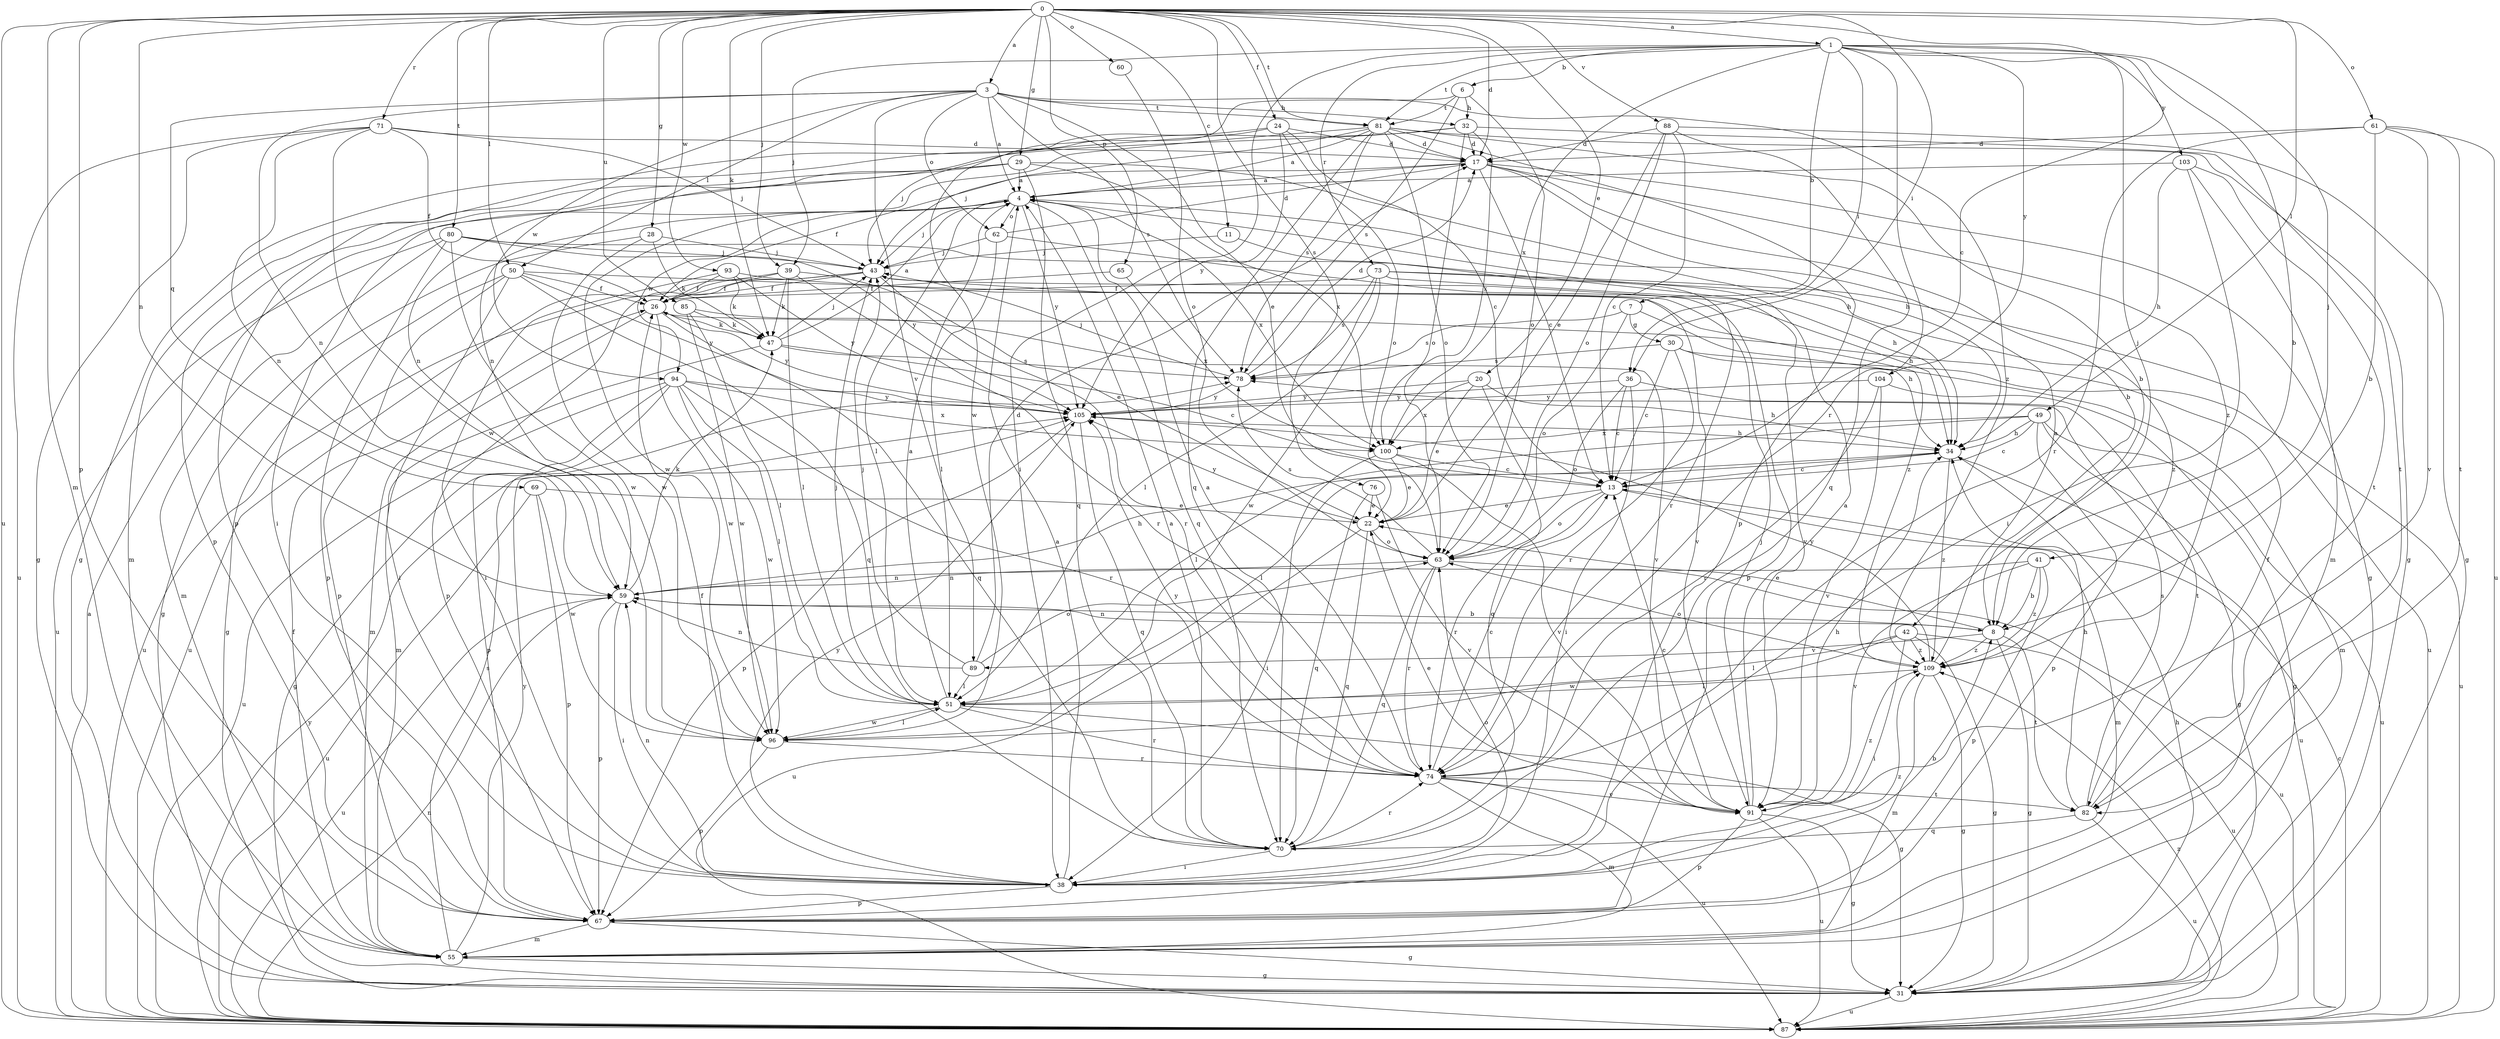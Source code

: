 strict digraph  {
0;
1;
3;
4;
6;
7;
8;
11;
13;
17;
20;
22;
24;
26;
28;
29;
30;
31;
32;
34;
36;
38;
39;
41;
42;
43;
47;
49;
50;
51;
55;
59;
60;
61;
62;
63;
65;
67;
69;
70;
71;
73;
74;
76;
78;
80;
81;
82;
85;
87;
88;
89;
91;
93;
94;
96;
100;
103;
104;
105;
109;
0 -> 1  [label=a];
0 -> 3  [label=a];
0 -> 11  [label=c];
0 -> 13  [label=c];
0 -> 17  [label=d];
0 -> 20  [label=e];
0 -> 24  [label=f];
0 -> 28  [label=g];
0 -> 29  [label=g];
0 -> 36  [label=i];
0 -> 39  [label=j];
0 -> 47  [label=k];
0 -> 49  [label=l];
0 -> 50  [label=l];
0 -> 55  [label=m];
0 -> 59  [label=n];
0 -> 60  [label=o];
0 -> 61  [label=o];
0 -> 65  [label=p];
0 -> 67  [label=p];
0 -> 71  [label=r];
0 -> 76  [label=s];
0 -> 80  [label=t];
0 -> 81  [label=t];
0 -> 85  [label=u];
0 -> 87  [label=u];
0 -> 88  [label=v];
0 -> 93  [label=w];
1 -> 6  [label=b];
1 -> 7  [label=b];
1 -> 8  [label=b];
1 -> 36  [label=i];
1 -> 38  [label=i];
1 -> 39  [label=j];
1 -> 41  [label=j];
1 -> 42  [label=j];
1 -> 73  [label=r];
1 -> 74  [label=r];
1 -> 81  [label=t];
1 -> 100  [label=x];
1 -> 103  [label=y];
1 -> 104  [label=y];
3 -> 4  [label=a];
3 -> 22  [label=e];
3 -> 32  [label=h];
3 -> 50  [label=l];
3 -> 59  [label=n];
3 -> 62  [label=o];
3 -> 69  [label=q];
3 -> 78  [label=s];
3 -> 81  [label=t];
3 -> 89  [label=v];
3 -> 94  [label=w];
3 -> 109  [label=z];
4 -> 43  [label=j];
4 -> 51  [label=l];
4 -> 62  [label=o];
4 -> 70  [label=q];
4 -> 94  [label=w];
4 -> 96  [label=w];
4 -> 100  [label=x];
4 -> 105  [label=y];
6 -> 32  [label=h];
6 -> 63  [label=o];
6 -> 78  [label=s];
6 -> 81  [label=t];
6 -> 96  [label=w];
7 -> 30  [label=g];
7 -> 34  [label=h];
7 -> 63  [label=o];
7 -> 78  [label=s];
8 -> 22  [label=e];
8 -> 31  [label=g];
8 -> 59  [label=n];
8 -> 82  [label=t];
8 -> 89  [label=v];
8 -> 109  [label=z];
11 -> 43  [label=j];
11 -> 74  [label=r];
13 -> 22  [label=e];
13 -> 55  [label=m];
13 -> 63  [label=o];
13 -> 74  [label=r];
17 -> 4  [label=a];
17 -> 8  [label=b];
17 -> 13  [label=c];
17 -> 26  [label=f];
17 -> 31  [label=g];
17 -> 34  [label=h];
17 -> 109  [label=z];
20 -> 22  [label=e];
20 -> 34  [label=h];
20 -> 70  [label=q];
20 -> 100  [label=x];
20 -> 105  [label=y];
22 -> 63  [label=o];
22 -> 70  [label=q];
22 -> 87  [label=u];
22 -> 105  [label=y];
24 -> 13  [label=c];
24 -> 17  [label=d];
24 -> 43  [label=j];
24 -> 63  [label=o];
24 -> 67  [label=p];
24 -> 105  [label=y];
26 -> 47  [label=k];
26 -> 55  [label=m];
26 -> 70  [label=q];
26 -> 96  [label=w];
26 -> 105  [label=y];
28 -> 31  [label=g];
28 -> 43  [label=j];
28 -> 47  [label=k];
28 -> 96  [label=w];
29 -> 4  [label=a];
29 -> 34  [label=h];
29 -> 38  [label=i];
29 -> 55  [label=m];
29 -> 67  [label=p];
29 -> 70  [label=q];
29 -> 100  [label=x];
30 -> 13  [label=c];
30 -> 55  [label=m];
30 -> 74  [label=r];
30 -> 78  [label=s];
30 -> 87  [label=u];
31 -> 34  [label=h];
31 -> 87  [label=u];
32 -> 17  [label=d];
32 -> 31  [label=g];
32 -> 59  [label=n];
32 -> 63  [label=o];
32 -> 82  [label=t];
32 -> 100  [label=x];
34 -> 13  [label=c];
34 -> 51  [label=l];
34 -> 87  [label=u];
34 -> 109  [label=z];
36 -> 13  [label=c];
36 -> 38  [label=i];
36 -> 63  [label=o];
36 -> 82  [label=t];
36 -> 105  [label=y];
38 -> 4  [label=a];
38 -> 8  [label=b];
38 -> 26  [label=f];
38 -> 59  [label=n];
38 -> 63  [label=o];
38 -> 67  [label=p];
38 -> 105  [label=y];
38 -> 109  [label=z];
39 -> 22  [label=e];
39 -> 26  [label=f];
39 -> 47  [label=k];
39 -> 51  [label=l];
39 -> 74  [label=r];
39 -> 87  [label=u];
41 -> 8  [label=b];
41 -> 59  [label=n];
41 -> 67  [label=p];
41 -> 91  [label=v];
41 -> 109  [label=z];
42 -> 31  [label=g];
42 -> 38  [label=i];
42 -> 51  [label=l];
42 -> 87  [label=u];
42 -> 96  [label=w];
42 -> 109  [label=z];
43 -> 26  [label=f];
43 -> 34  [label=h];
43 -> 67  [label=p];
43 -> 74  [label=r];
43 -> 87  [label=u];
47 -> 4  [label=a];
47 -> 13  [label=c];
47 -> 43  [label=j];
47 -> 55  [label=m];
47 -> 78  [label=s];
49 -> 13  [label=c];
49 -> 31  [label=g];
49 -> 34  [label=h];
49 -> 51  [label=l];
49 -> 67  [label=p];
49 -> 87  [label=u];
49 -> 100  [label=x];
50 -> 26  [label=f];
50 -> 31  [label=g];
50 -> 38  [label=i];
50 -> 67  [label=p];
50 -> 70  [label=q];
50 -> 105  [label=y];
50 -> 109  [label=z];
51 -> 4  [label=a];
51 -> 31  [label=g];
51 -> 43  [label=j];
51 -> 74  [label=r];
51 -> 96  [label=w];
55 -> 26  [label=f];
55 -> 31  [label=g];
55 -> 78  [label=s];
55 -> 105  [label=y];
59 -> 8  [label=b];
59 -> 34  [label=h];
59 -> 38  [label=i];
59 -> 47  [label=k];
59 -> 67  [label=p];
59 -> 87  [label=u];
60 -> 63  [label=o];
61 -> 8  [label=b];
61 -> 17  [label=d];
61 -> 74  [label=r];
61 -> 82  [label=t];
61 -> 87  [label=u];
61 -> 91  [label=v];
62 -> 17  [label=d];
62 -> 43  [label=j];
62 -> 51  [label=l];
62 -> 67  [label=p];
63 -> 59  [label=n];
63 -> 70  [label=q];
63 -> 74  [label=r];
63 -> 78  [label=s];
63 -> 87  [label=u];
65 -> 26  [label=f];
65 -> 100  [label=x];
67 -> 31  [label=g];
67 -> 55  [label=m];
69 -> 22  [label=e];
69 -> 67  [label=p];
69 -> 87  [label=u];
69 -> 96  [label=w];
70 -> 4  [label=a];
70 -> 38  [label=i];
70 -> 74  [label=r];
71 -> 17  [label=d];
71 -> 26  [label=f];
71 -> 31  [label=g];
71 -> 43  [label=j];
71 -> 59  [label=n];
71 -> 87  [label=u];
71 -> 96  [label=w];
73 -> 26  [label=f];
73 -> 51  [label=l];
73 -> 78  [label=s];
73 -> 87  [label=u];
73 -> 91  [label=v];
73 -> 96  [label=w];
73 -> 109  [label=z];
74 -> 4  [label=a];
74 -> 13  [label=c];
74 -> 55  [label=m];
74 -> 82  [label=t];
74 -> 87  [label=u];
74 -> 91  [label=v];
74 -> 105  [label=y];
76 -> 22  [label=e];
76 -> 70  [label=q];
76 -> 91  [label=v];
78 -> 17  [label=d];
78 -> 43  [label=j];
78 -> 105  [label=y];
80 -> 34  [label=h];
80 -> 43  [label=j];
80 -> 55  [label=m];
80 -> 67  [label=p];
80 -> 87  [label=u];
80 -> 96  [label=w];
80 -> 105  [label=y];
81 -> 4  [label=a];
81 -> 8  [label=b];
81 -> 17  [label=d];
81 -> 31  [label=g];
81 -> 43  [label=j];
81 -> 59  [label=n];
81 -> 63  [label=o];
81 -> 67  [label=p];
81 -> 70  [label=q];
81 -> 78  [label=s];
82 -> 26  [label=f];
82 -> 34  [label=h];
82 -> 70  [label=q];
82 -> 78  [label=s];
82 -> 87  [label=u];
85 -> 47  [label=k];
85 -> 51  [label=l];
85 -> 91  [label=v];
85 -> 96  [label=w];
87 -> 4  [label=a];
87 -> 13  [label=c];
87 -> 59  [label=n];
87 -> 105  [label=y];
87 -> 109  [label=z];
88 -> 13  [label=c];
88 -> 17  [label=d];
88 -> 22  [label=e];
88 -> 31  [label=g];
88 -> 63  [label=o];
88 -> 70  [label=q];
89 -> 17  [label=d];
89 -> 43  [label=j];
89 -> 51  [label=l];
89 -> 59  [label=n];
89 -> 63  [label=o];
91 -> 4  [label=a];
91 -> 13  [label=c];
91 -> 22  [label=e];
91 -> 31  [label=g];
91 -> 34  [label=h];
91 -> 43  [label=j];
91 -> 67  [label=p];
91 -> 87  [label=u];
91 -> 109  [label=z];
93 -> 26  [label=f];
93 -> 38  [label=i];
93 -> 47  [label=k];
93 -> 91  [label=v];
93 -> 105  [label=y];
94 -> 31  [label=g];
94 -> 51  [label=l];
94 -> 67  [label=p];
94 -> 74  [label=r];
94 -> 87  [label=u];
94 -> 96  [label=w];
94 -> 100  [label=x];
94 -> 105  [label=y];
96 -> 51  [label=l];
96 -> 67  [label=p];
96 -> 74  [label=r];
100 -> 13  [label=c];
100 -> 22  [label=e];
100 -> 38  [label=i];
100 -> 91  [label=v];
103 -> 4  [label=a];
103 -> 34  [label=h];
103 -> 38  [label=i];
103 -> 55  [label=m];
103 -> 82  [label=t];
104 -> 31  [label=g];
104 -> 74  [label=r];
104 -> 91  [label=v];
104 -> 105  [label=y];
105 -> 34  [label=h];
105 -> 67  [label=p];
105 -> 70  [label=q];
109 -> 4  [label=a];
109 -> 31  [label=g];
109 -> 51  [label=l];
109 -> 55  [label=m];
109 -> 63  [label=o];
109 -> 105  [label=y];
}
